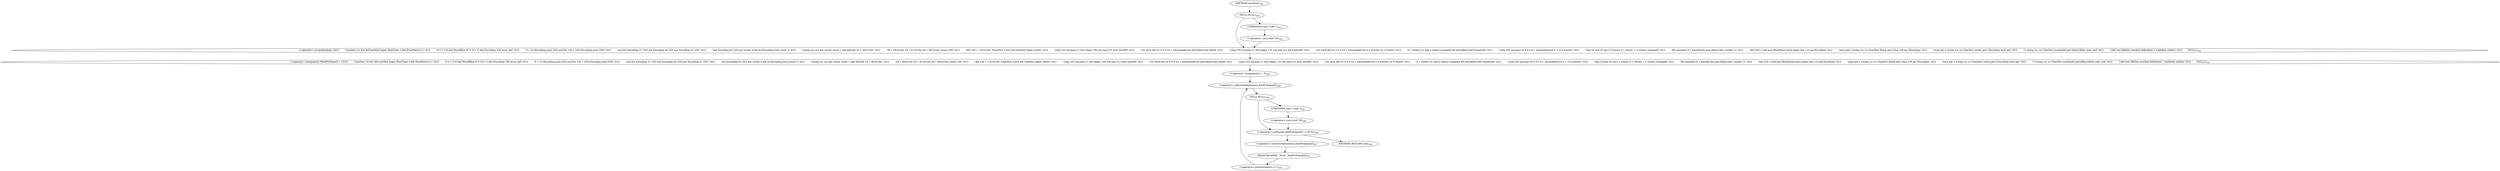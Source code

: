 digraph "emitFont" {  
"9749" [label = <(&lt;operator&gt;.assignment,*fontPrologue[] = {\012        &quot;/newfont 10 dict def newfont begin /FontType 3 def /FontMatrix [1&quot;,\012        &quot;0 0 1 0 0] def /FontBBox [0 0 512 1] def /Encoding 256 array def&quot;,\012        &quot;0 1 31{Encoding exch /255 put}for 120 1 255{Encoding exch /255&quot;,\012        &quot;put}for Encoding 37 /255 put Encoding 40 /255 put Encoding 41 /255&quot;,\012        &quot;put Encoding 92 /255 put /count 0 def /ls{Encoding exch count 3&quot;,\012        &quot;string cvs cvn put /count count 1 add def}def 32 1 36{ls}for&quot;,\012        &quot;38 1 39{ls}for 42 1 91{ls}for 93 1 99{ls}for /count 100&quot;,\012        &quot;def 100 1 119{ls}for /CharDict 5 dict def CharDict begin /white&quot;,\012        &quot;{dup 255 eq{pop}{1 dict begin 100 sub neg 512 exch bitshift&quot;,\012        &quot;/cw exch def cw 0 0 0 cw 1 setcachedevice end}ifelse}def /black&quot;,\012        &quot;{dup 255 eq{pop}{1 dict begin 110 sub neg 512 exch bitshift&quot;,\012        &quot;/cw exch def cw 0 0 0 cw 1 setcachedevice 0 0 moveto cw 0 rlineto&quot;,\012        &quot;0 1 rlineto cw neg 0 rlineto closepath fill end}ifelse}def /numbuild&quot;,\012        &quot;{dup 255 eq{pop}{6 0 0 0 6 1 setcachedevice 0 1 5{0 moveto&quot;,\012        &quot;dup 32 and 32 eq{1 0 rlineto 0 1 rlineto -1 0 rlineto closepath&quot;,\012        &quot;fill newpath}if 1 bitshift}for pop}ifelse}def /.notdef {}&quot;,\012        &quot;def /255 {}def end /BuildChar{exch begin dup 110 ge{Encoding&quot;,\012        &quot;exch get 3 string cvs cvi CharDict /black get}{dup 100 ge {Encoding&quot;,\012        &quot;exch get 3 string cvs cvi CharDict /white get}{Encoding exch get&quot;,\012        &quot;3 string cvs cvi CharDict /numbuild get}ifelse}ifelse exec end&quot;,\012        &quot;}def end /Bitfont newfont definefont 1 scalefont setfont&quot;,\012        NULL})<SUB>182</SUB>> ]
"9751" [label = <(&lt;operator&gt;.arrayInitializer,{\012        &quot;/newfont 10 dict def newfont begin /FontType 3 def /FontMatrix [1&quot;,\012        &quot;0 0 1 0 0] def /FontBBox [0 0 512 1] def /Encoding 256 array def&quot;,\012        &quot;0 1 31{Encoding exch /255 put}for 120 1 255{Encoding exch /255&quot;,\012        &quot;put}for Encoding 37 /255 put Encoding 40 /255 put Encoding 41 /255&quot;,\012        &quot;put Encoding 92 /255 put /count 0 def /ls{Encoding exch count 3&quot;,\012        &quot;string cvs cvn put /count count 1 add def}def 32 1 36{ls}for&quot;,\012        &quot;38 1 39{ls}for 42 1 91{ls}for 93 1 99{ls}for /count 100&quot;,\012        &quot;def 100 1 119{ls}for /CharDict 5 dict def CharDict begin /white&quot;,\012        &quot;{dup 255 eq{pop}{1 dict begin 100 sub neg 512 exch bitshift&quot;,\012        &quot;/cw exch def cw 0 0 0 cw 1 setcachedevice end}ifelse}def /black&quot;,\012        &quot;{dup 255 eq{pop}{1 dict begin 110 sub neg 512 exch bitshift&quot;,\012        &quot;/cw exch def cw 0 0 0 cw 1 setcachedevice 0 0 moveto cw 0 rlineto&quot;,\012        &quot;0 1 rlineto cw neg 0 rlineto closepath fill end}ifelse}def /numbuild&quot;,\012        &quot;{dup 255 eq{pop}{6 0 0 0 6 1 setcachedevice 0 1 5{0 moveto&quot;,\012        &quot;dup 32 and 32 eq{1 0 rlineto 0 1 rlineto -1 0 rlineto closepath&quot;,\012        &quot;fill newpath}if 1 bitshift}for pop}ifelse}def /.notdef {}&quot;,\012        &quot;def /255 {}def end /BuildChar{exch begin dup 110 ge{Encoding&quot;,\012        &quot;exch get 3 string cvs cvi CharDict /black get}{dup 100 ge {Encoding&quot;,\012        &quot;exch get 3 string cvs cvi CharDict /white get}{Encoding exch get&quot;,\012        &quot;3 string cvs cvi CharDict /numbuild get}ifelse}ifelse exec end&quot;,\012        &quot;}def end /Bitfont newfont definefont 1 scalefont setfont&quot;,\012        NULL})<SUB>182</SUB>> ]
"9784" [label = <(&lt;operator&gt;.notEquals,fontPrologue[i] != NULL)<SUB>206</SUB>> ]
"9793" [label = <(&lt;operator&gt;.postIncrement,i++)<SUB>206</SUB>> ]
"9795" [label = <(fprintf,fprintf(fd, &quot;%s\n&quot;, fontPrologue[i]))<SUB>207</SUB>> ]
"9773" [label = <(NULL,NULL)<SUB>204</SUB>> ]
"9781" [label = <(&lt;operator&gt;.assignment,i = 0)<SUB>206</SUB>> ]
"9785" [label = <(&lt;operator&gt;.indirectIndexAccess,fontPrologue[i])<SUB>206</SUB>> ]
"9788" [label = <(NULL,NULL)<SUB>206</SUB>> ]
"9798" [label = <(&lt;operator&gt;.indirectIndexAccess,fontPrologue[i])<SUB>207</SUB>> ]
"9775" [label = <(&lt;operator&gt;.cast,(void *)0)<SUB>204</SUB>> ]
"9790" [label = <(&lt;operator&gt;.cast,(void *)0)<SUB>206</SUB>> ]
"9776" [label = <(UNKNOWN,void *,void *)<SUB>204</SUB>> ]
"9791" [label = <(UNKNOWN,void *,void *)<SUB>206</SUB>> ]
"9745" [label = <(METHOD,emitFont)<SUB>180</SUB>> ]
"9801" [label = <(METHOD_RETURN,void)<SUB>180</SUB>> ]
  "9749" -> "9781" 
  "9751" -> "9749" 
  "9784" -> "9801" 
  "9784" -> "9798" 
  "9793" -> "9785" 
  "9795" -> "9793" 
  "9773" -> "9776" 
  "9773" -> "9751" 
  "9781" -> "9785" 
  "9785" -> "9788" 
  "9788" -> "9791" 
  "9788" -> "9784" 
  "9798" -> "9795" 
  "9775" -> "9751" 
  "9790" -> "9784" 
  "9776" -> "9775" 
  "9791" -> "9790" 
  "9745" -> "9773" 
}
